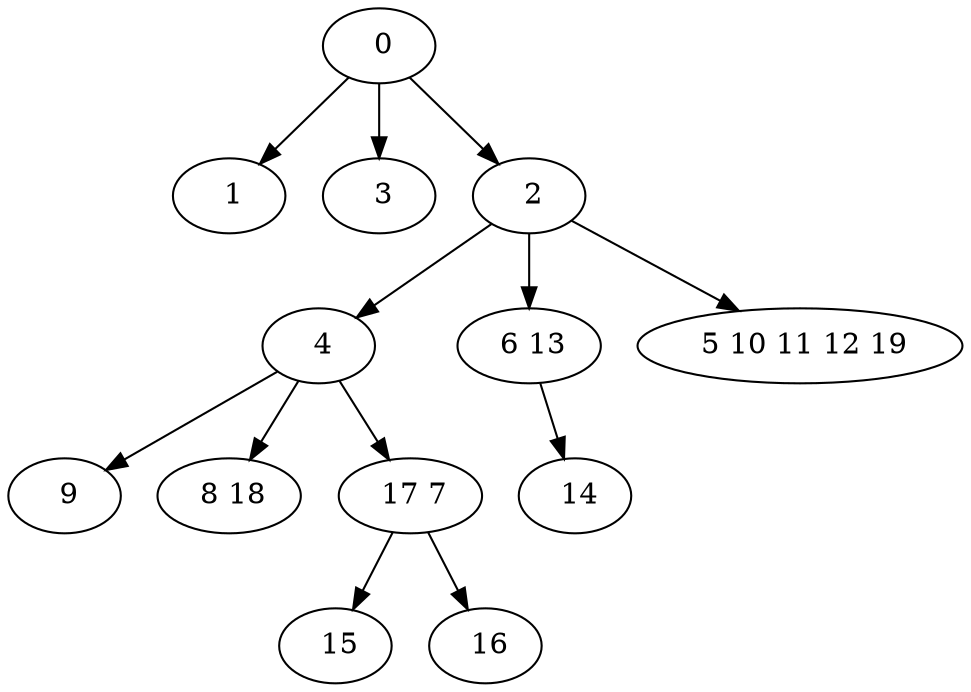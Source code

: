 digraph mytree {
" 0" -> " 1";
" 0" -> " 3";
" 0" -> " 2";
" 1";
" 3";
" 2" -> " 4";
" 2" -> " 6 13";
" 2" -> " 5 10 11 12 19";
" 4" -> " 9";
" 4" -> " 8 18";
" 4" -> " 17 7";
" 6 13" -> " 14";
" 5 10 11 12 19";
" 9";
" 8 18";
" 17 7" -> " 15";
" 17 7" -> " 16";
" 14";
" 15";
" 16";
}
